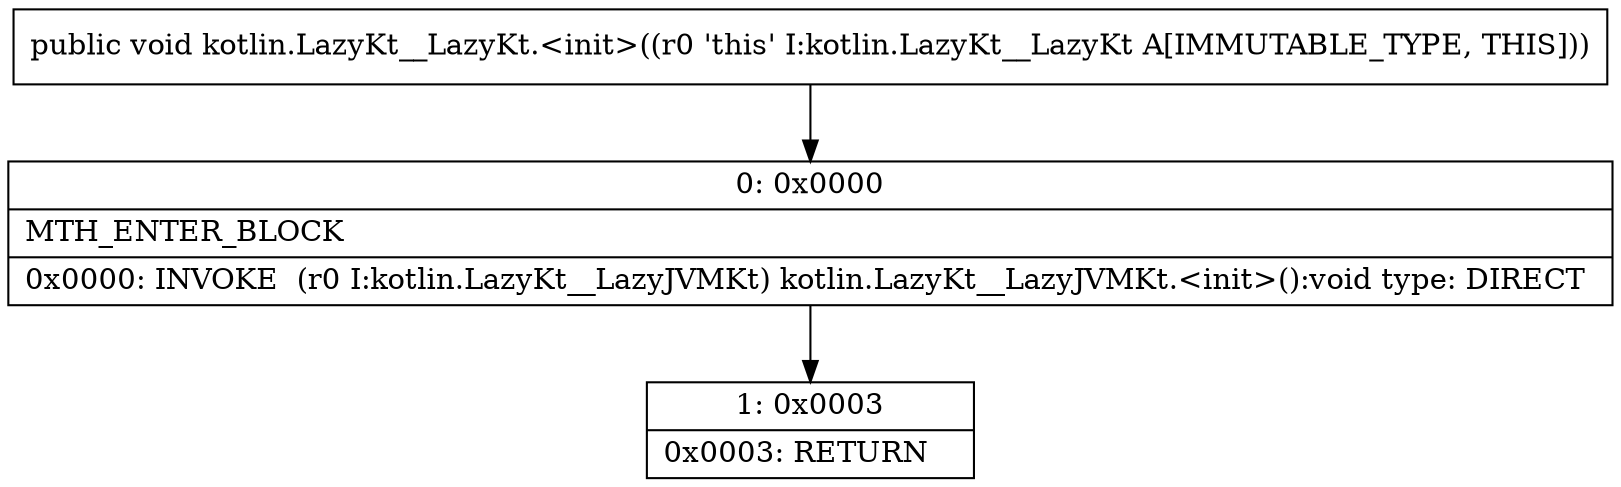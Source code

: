 digraph "CFG forkotlin.LazyKt__LazyKt.\<init\>()V" {
Node_0 [shape=record,label="{0\:\ 0x0000|MTH_ENTER_BLOCK\l|0x0000: INVOKE  (r0 I:kotlin.LazyKt__LazyJVMKt) kotlin.LazyKt__LazyJVMKt.\<init\>():void type: DIRECT \l}"];
Node_1 [shape=record,label="{1\:\ 0x0003|0x0003: RETURN   \l}"];
MethodNode[shape=record,label="{public void kotlin.LazyKt__LazyKt.\<init\>((r0 'this' I:kotlin.LazyKt__LazyKt A[IMMUTABLE_TYPE, THIS])) }"];
MethodNode -> Node_0;
Node_0 -> Node_1;
}

